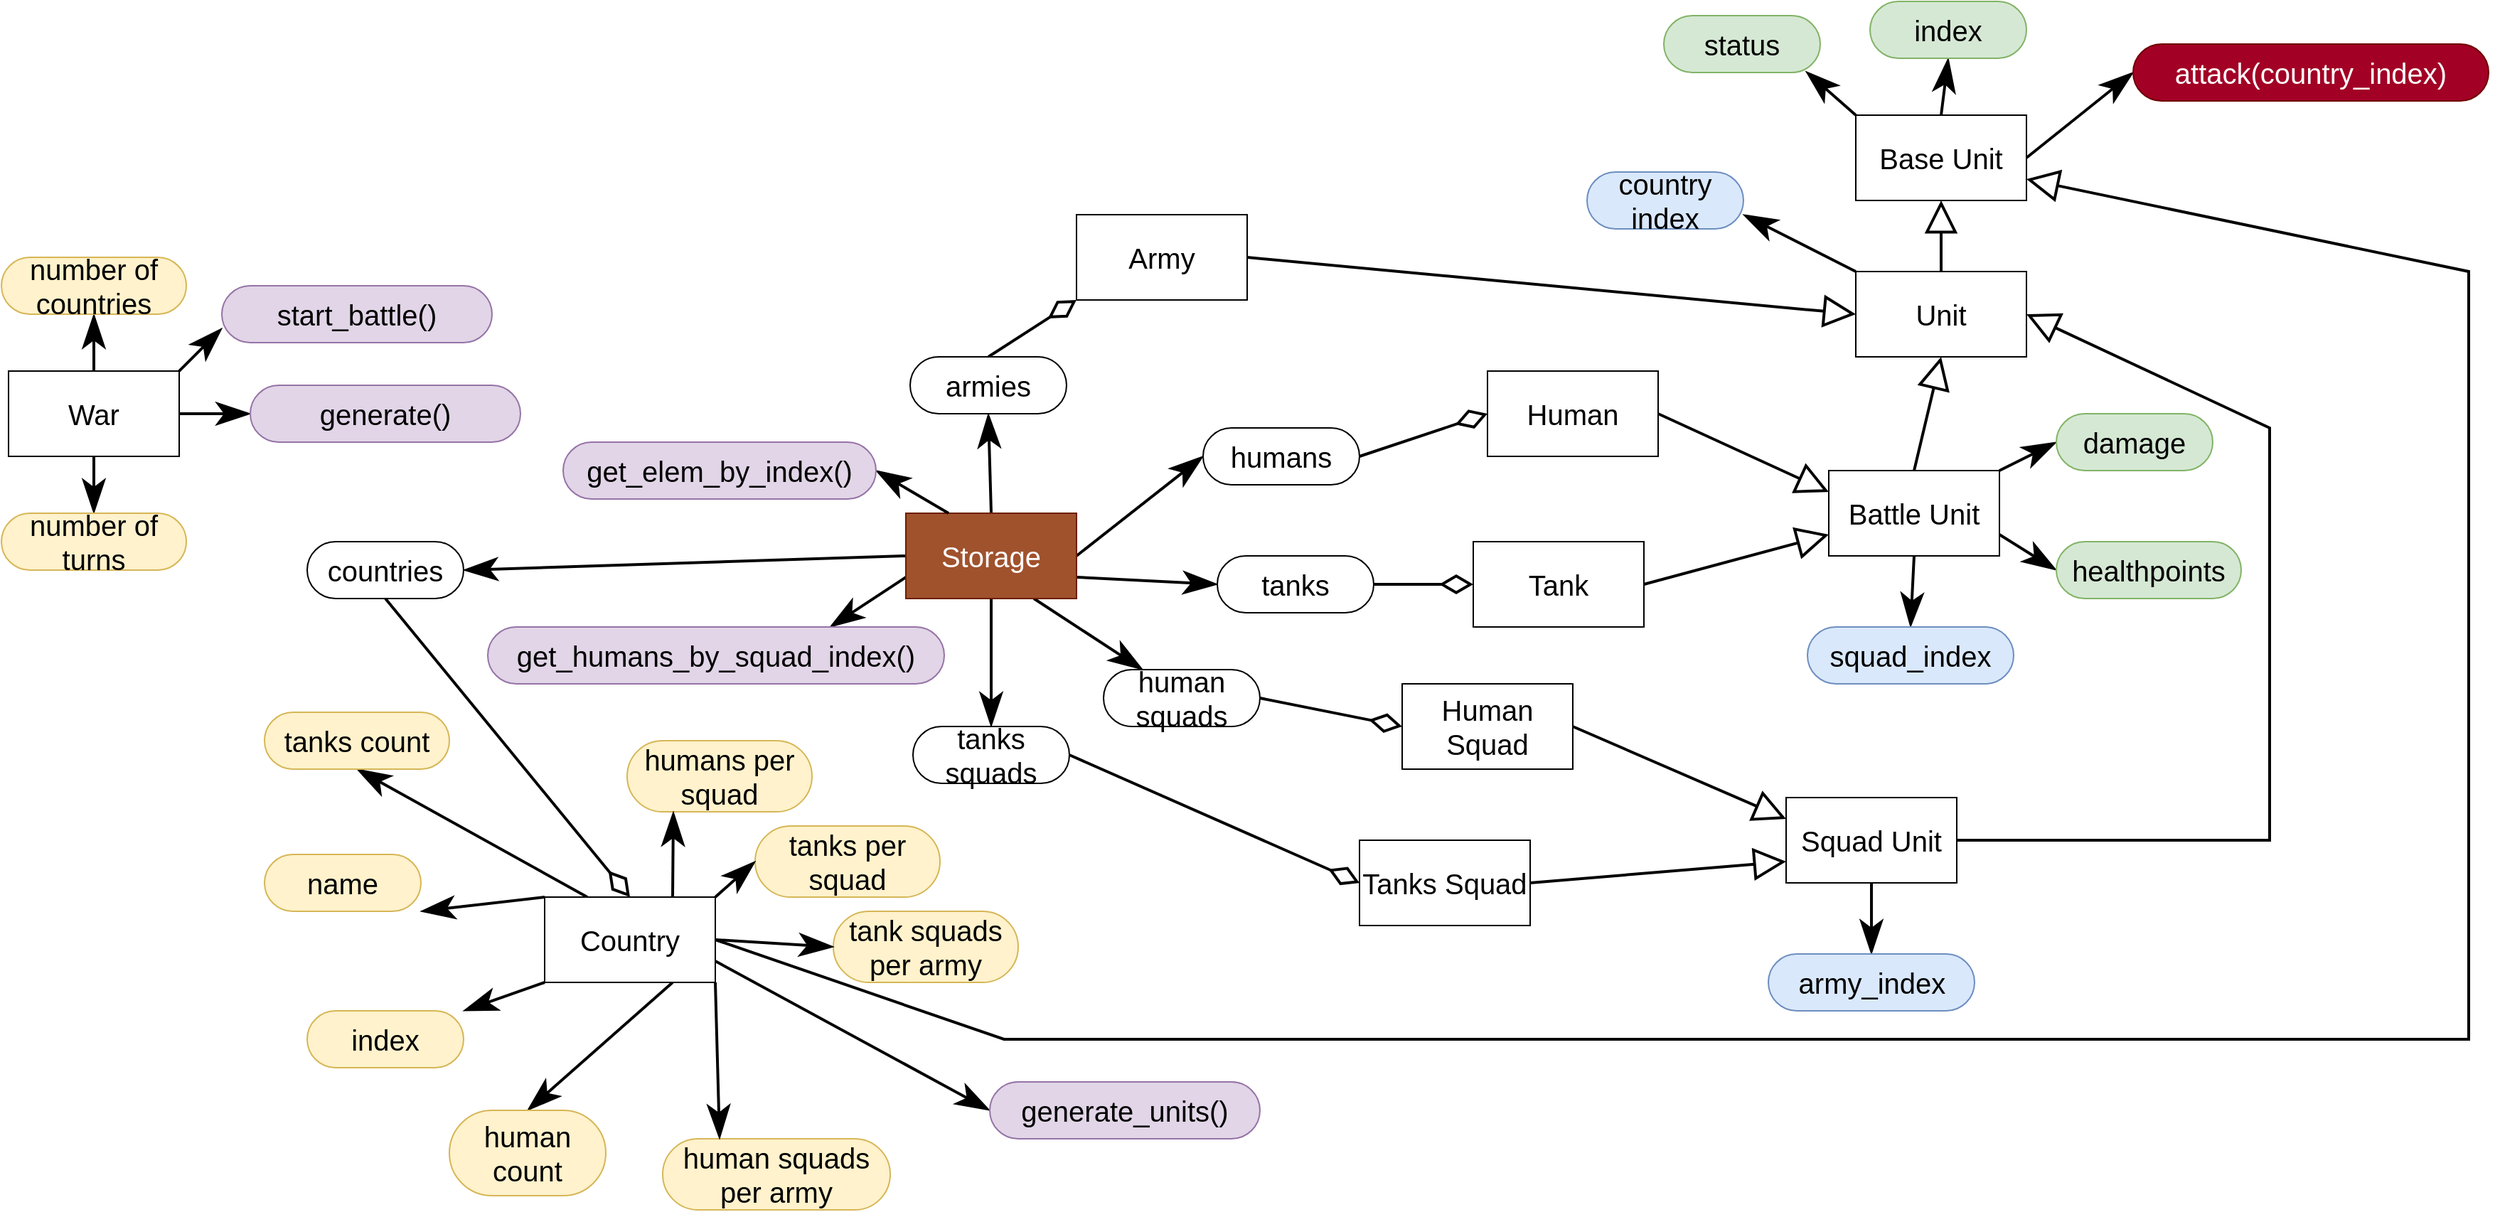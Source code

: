 <mxfile version="13.7.9" type="device"><diagram id="MNfZ7LVemdb2_qo4F9Y-" name="Page-1"><mxGraphModel dx="1960" dy="2171" grid="1" gridSize="10" guides="1" tooltips="1" connect="1" arrows="1" fold="1" page="1" pageScale="1" pageWidth="827" pageHeight="1169" background="#ffffff" math="0" shadow="0"><root><mxCell id="0"/><mxCell id="1" parent="0"/><mxCell id="jSn8bpEgDWQ1yjXRK3Lt-113" style="edgeStyle=none;rounded=0;orthogonalLoop=1;jettySize=auto;html=1;exitX=1;exitY=0.5;exitDx=0;exitDy=0;entryX=0;entryY=0.25;entryDx=0;entryDy=0;endArrow=block;endFill=0;endSize=18;strokeWidth=2;fontSize=20;" parent="1" source="jSn8bpEgDWQ1yjXRK3Lt-1" target="jSn8bpEgDWQ1yjXRK3Lt-112" edge="1"><mxGeometry relative="1" as="geometry"/></mxCell><mxCell id="jSn8bpEgDWQ1yjXRK3Lt-1" value="Human" style="rounded=0;whiteSpace=wrap;html=1;fontSize=20;" parent="1" vertex="1"><mxGeometry x="1530" y="-130" width="120" height="60" as="geometry"/></mxCell><mxCell id="jSn8bpEgDWQ1yjXRK3Lt-114" style="edgeStyle=none;rounded=0;orthogonalLoop=1;jettySize=auto;html=1;exitX=1;exitY=0.5;exitDx=0;exitDy=0;entryX=0;entryY=0.75;entryDx=0;entryDy=0;endArrow=block;endFill=0;endSize=18;strokeWidth=2;fontSize=20;" parent="1" source="jSn8bpEgDWQ1yjXRK3Lt-2" target="jSn8bpEgDWQ1yjXRK3Lt-112" edge="1"><mxGeometry relative="1" as="geometry"/></mxCell><mxCell id="jSn8bpEgDWQ1yjXRK3Lt-2" value="Tank" style="rounded=0;whiteSpace=wrap;html=1;fontSize=20;" parent="1" vertex="1"><mxGeometry x="1520" y="-10" width="120" height="60" as="geometry"/></mxCell><mxCell id="jSn8bpEgDWQ1yjXRK3Lt-33" value="humans per squad" style="rounded=1;whiteSpace=wrap;html=1;fontSize=20;arcSize=50;fillColor=#fff2cc;strokeColor=#d6b656;" parent="1" vertex="1"><mxGeometry x="925" y="130" width="130" height="50" as="geometry"/></mxCell><mxCell id="jSn8bpEgDWQ1yjXRK3Lt-34" value="tanks per squad" style="rounded=1;whiteSpace=wrap;html=1;fontSize=20;arcSize=50;fillColor=#fff2cc;strokeColor=#d6b656;" parent="1" vertex="1"><mxGeometry x="1015" y="190" width="130" height="50" as="geometry"/></mxCell><mxCell id="jSn8bpEgDWQ1yjXRK3Lt-35" value="tank squads per army" style="rounded=1;whiteSpace=wrap;html=1;fontSize=20;arcSize=50;fillColor=#fff2cc;strokeColor=#d6b656;" parent="1" vertex="1"><mxGeometry x="1070" y="250" width="130" height="50" as="geometry"/></mxCell><mxCell id="jSn8bpEgDWQ1yjXRK3Lt-36" value="human squads per army" style="rounded=1;whiteSpace=wrap;html=1;fontSize=20;arcSize=50;fillColor=#fff2cc;strokeColor=#d6b656;" parent="1" vertex="1"><mxGeometry x="950" y="410" width="160" height="50" as="geometry"/></mxCell><mxCell id="jSn8bpEgDWQ1yjXRK3Lt-14" value="name" style="rounded=1;whiteSpace=wrap;html=1;fontSize=20;arcSize=50;fillColor=#fff2cc;strokeColor=#d6b656;" parent="1" vertex="1"><mxGeometry x="670" y="210" width="110" height="40" as="geometry"/></mxCell><mxCell id="jSn8bpEgDWQ1yjXRK3Lt-16" style="edgeStyle=none;rounded=0;orthogonalLoop=1;jettySize=auto;html=1;exitX=0;exitY=0;exitDx=0;exitDy=0;entryX=1;entryY=1;entryDx=0;entryDy=0;endArrow=classicThin;endFill=1;endSize=18;strokeWidth=2;fontSize=20;" parent="1" source="jSn8bpEgDWQ1yjXRK3Lt-15" target="jSn8bpEgDWQ1yjXRK3Lt-14" edge="1"><mxGeometry x="720" y="170" as="geometry"/></mxCell><mxCell id="jSn8bpEgDWQ1yjXRK3Lt-39" style="edgeStyle=none;rounded=0;orthogonalLoop=1;jettySize=auto;html=1;exitX=0.25;exitY=0;exitDx=0;exitDy=0;entryX=0.5;entryY=1;entryDx=0;entryDy=0;endArrow=classicThin;endFill=1;endSize=18;strokeWidth=2;fontSize=20;" parent="1" source="jSn8bpEgDWQ1yjXRK3Lt-15" target="jSn8bpEgDWQ1yjXRK3Lt-38" edge="1"><mxGeometry relative="1" as="geometry"/></mxCell><mxCell id="jSn8bpEgDWQ1yjXRK3Lt-40" style="edgeStyle=none;rounded=0;orthogonalLoop=1;jettySize=auto;html=1;exitX=0.75;exitY=0;exitDx=0;exitDy=0;entryX=0.25;entryY=1;entryDx=0;entryDy=0;endArrow=classicThin;endFill=1;endSize=18;strokeWidth=2;fontSize=20;" parent="1" source="jSn8bpEgDWQ1yjXRK3Lt-15" target="jSn8bpEgDWQ1yjXRK3Lt-33" edge="1"><mxGeometry relative="1" as="geometry"/></mxCell><mxCell id="jSn8bpEgDWQ1yjXRK3Lt-41" style="edgeStyle=none;rounded=0;orthogonalLoop=1;jettySize=auto;html=1;exitX=1;exitY=0;exitDx=0;exitDy=0;entryX=0;entryY=0.5;entryDx=0;entryDy=0;endArrow=classicThin;endFill=1;endSize=18;strokeWidth=2;fontSize=20;" parent="1" source="jSn8bpEgDWQ1yjXRK3Lt-15" target="jSn8bpEgDWQ1yjXRK3Lt-34" edge="1"><mxGeometry relative="1" as="geometry"/></mxCell><mxCell id="jSn8bpEgDWQ1yjXRK3Lt-42" style="edgeStyle=none;rounded=0;orthogonalLoop=1;jettySize=auto;html=1;exitX=1;exitY=0.5;exitDx=0;exitDy=0;entryX=0;entryY=0.5;entryDx=0;entryDy=0;endArrow=classicThin;endFill=1;endSize=18;strokeWidth=2;fontSize=20;" parent="1" source="jSn8bpEgDWQ1yjXRK3Lt-15" target="jSn8bpEgDWQ1yjXRK3Lt-35" edge="1"><mxGeometry relative="1" as="geometry"/></mxCell><mxCell id="jSn8bpEgDWQ1yjXRK3Lt-43" style="edgeStyle=none;rounded=0;orthogonalLoop=1;jettySize=auto;html=1;exitX=1;exitY=1;exitDx=0;exitDy=0;entryX=0.25;entryY=0;entryDx=0;entryDy=0;endArrow=classicThin;endFill=1;endSize=18;strokeWidth=2;fontSize=20;" parent="1" source="jSn8bpEgDWQ1yjXRK3Lt-15" target="jSn8bpEgDWQ1yjXRK3Lt-36" edge="1"><mxGeometry relative="1" as="geometry"/></mxCell><mxCell id="jSn8bpEgDWQ1yjXRK3Lt-44" style="edgeStyle=none;rounded=0;orthogonalLoop=1;jettySize=auto;html=1;exitX=0.75;exitY=1;exitDx=0;exitDy=0;entryX=0.5;entryY=0;entryDx=0;entryDy=0;endArrow=classicThin;endFill=1;endSize=18;strokeWidth=2;fontSize=20;" parent="1" source="jSn8bpEgDWQ1yjXRK3Lt-15" target="jSn8bpEgDWQ1yjXRK3Lt-37" edge="1"><mxGeometry relative="1" as="geometry"/></mxCell><mxCell id="jSn8bpEgDWQ1yjXRK3Lt-74" style="edgeStyle=none;rounded=0;orthogonalLoop=1;jettySize=auto;html=1;exitX=1;exitY=0.75;exitDx=0;exitDy=0;entryX=0;entryY=0.5;entryDx=0;entryDy=0;endArrow=classicThin;endFill=1;endSize=18;strokeWidth=2;fontSize=20;" parent="1" source="jSn8bpEgDWQ1yjXRK3Lt-15" target="jSn8bpEgDWQ1yjXRK3Lt-73" edge="1"><mxGeometry relative="1" as="geometry"/></mxCell><mxCell id="jSn8bpEgDWQ1yjXRK3Lt-148" style="edgeStyle=none;rounded=0;orthogonalLoop=1;jettySize=auto;html=1;exitX=1;exitY=0.5;exitDx=0;exitDy=0;endArrow=block;endFill=0;endSize=18;strokeWidth=2;fontSize=20;entryX=1;entryY=0.75;entryDx=0;entryDy=0;" parent="1" source="jSn8bpEgDWQ1yjXRK3Lt-15" target="jSn8bpEgDWQ1yjXRK3Lt-108" edge="1"><mxGeometry relative="1" as="geometry"><mxPoint x="2070" y="-230" as="targetPoint"/><Array as="points"><mxPoint x="1190" y="340"/><mxPoint x="2220" y="340"/><mxPoint x="2220" y="-200"/></Array></mxGeometry></mxCell><mxCell id="jSn8bpEgDWQ1yjXRK3Lt-15" value="Country" style="rounded=0;whiteSpace=wrap;html=1;fontSize=20;" parent="1" vertex="1"><mxGeometry x="867" y="240" width="120" height="60" as="geometry"/></mxCell><mxCell id="jSn8bpEgDWQ1yjXRK3Lt-19" value="index" style="rounded=1;whiteSpace=wrap;html=1;fontSize=20;arcSize=50;fillColor=#fff2cc;strokeColor=#d6b656;" parent="1" vertex="1"><mxGeometry x="700" y="320" width="110" height="40" as="geometry"/></mxCell><mxCell id="jSn8bpEgDWQ1yjXRK3Lt-20" style="edgeStyle=none;rounded=0;orthogonalLoop=1;jettySize=auto;html=1;exitX=0;exitY=1;exitDx=0;exitDy=0;entryX=1;entryY=0;entryDx=0;entryDy=0;endArrow=classicThin;endFill=1;endSize=18;strokeWidth=2;fontSize=20;" parent="1" source="jSn8bpEgDWQ1yjXRK3Lt-15" target="jSn8bpEgDWQ1yjXRK3Lt-19" edge="1"><mxGeometry x="720" y="170" as="geometry"/></mxCell><mxCell id="jSn8bpEgDWQ1yjXRK3Lt-37" value="human count" style="rounded=1;whiteSpace=wrap;html=1;fontSize=20;arcSize=50;fillColor=#fff2cc;strokeColor=#d6b656;" parent="1" vertex="1"><mxGeometry x="800" y="390" width="110" height="60" as="geometry"/></mxCell><mxCell id="jSn8bpEgDWQ1yjXRK3Lt-38" value="tanks count" style="rounded=1;whiteSpace=wrap;html=1;fontSize=20;arcSize=50;fillColor=#fff2cc;strokeColor=#d6b656;" parent="1" vertex="1"><mxGeometry x="670" y="110" width="130" height="40" as="geometry"/></mxCell><mxCell id="jSn8bpEgDWQ1yjXRK3Lt-51" style="edgeStyle=none;rounded=0;orthogonalLoop=1;jettySize=auto;html=1;exitX=0.5;exitY=1;exitDx=0;exitDy=0;entryX=0.5;entryY=0;entryDx=0;entryDy=0;endArrow=classicThin;endFill=1;endSize=18;strokeWidth=2;fontSize=20;" parent="1" source="jSn8bpEgDWQ1yjXRK3Lt-49" target="jSn8bpEgDWQ1yjXRK3Lt-50" edge="1"><mxGeometry relative="1" as="geometry"/></mxCell><mxCell id="jSn8bpEgDWQ1yjXRK3Lt-53" style="edgeStyle=none;rounded=0;orthogonalLoop=1;jettySize=auto;html=1;exitX=0;exitY=0.5;exitDx=0;exitDy=0;entryX=1;entryY=0.5;entryDx=0;entryDy=0;endArrow=classicThin;endFill=1;endSize=18;strokeWidth=2;fontSize=20;" parent="1" source="jSn8bpEgDWQ1yjXRK3Lt-68" target="jSn8bpEgDWQ1yjXRK3Lt-52" edge="1"><mxGeometry relative="1" as="geometry"/></mxCell><mxCell id="jSn8bpEgDWQ1yjXRK3Lt-56" style="edgeStyle=none;rounded=0;orthogonalLoop=1;jettySize=auto;html=1;exitX=0.5;exitY=0;exitDx=0;exitDy=0;entryX=0.5;entryY=1;entryDx=0;entryDy=0;endArrow=classicThin;endFill=1;endSize=18;strokeWidth=2;fontSize=20;" parent="1" source="jSn8bpEgDWQ1yjXRK3Lt-49" target="jSn8bpEgDWQ1yjXRK3Lt-55" edge="1"><mxGeometry relative="1" as="geometry"/></mxCell><mxCell id="jSn8bpEgDWQ1yjXRK3Lt-58" style="edgeStyle=none;rounded=0;orthogonalLoop=1;jettySize=auto;html=1;exitX=1;exitY=0;exitDx=0;exitDy=0;entryX=0;entryY=0.75;entryDx=0;entryDy=0;endArrow=classicThin;endFill=1;endSize=18;strokeWidth=2;fontSize=20;" parent="1" source="jSn8bpEgDWQ1yjXRK3Lt-49" target="jSn8bpEgDWQ1yjXRK3Lt-57" edge="1"><mxGeometry relative="1" as="geometry"/></mxCell><mxCell id="jSn8bpEgDWQ1yjXRK3Lt-102" style="edgeStyle=none;rounded=0;orthogonalLoop=1;jettySize=auto;html=1;exitX=1;exitY=0.5;exitDx=0;exitDy=0;entryX=0;entryY=0.5;entryDx=0;entryDy=0;endArrow=classicThin;endFill=1;endSize=18;strokeWidth=2;fontSize=20;" parent="1" source="jSn8bpEgDWQ1yjXRK3Lt-49" target="jSn8bpEgDWQ1yjXRK3Lt-101" edge="1"><mxGeometry relative="1" as="geometry"/></mxCell><mxCell id="jSn8bpEgDWQ1yjXRK3Lt-49" value="War" style="rounded=0;whiteSpace=wrap;html=1;fontSize=20;" parent="1" vertex="1"><mxGeometry x="490" y="-130" width="120" height="60" as="geometry"/></mxCell><mxCell id="jSn8bpEgDWQ1yjXRK3Lt-50" value="number of turns" style="rounded=1;whiteSpace=wrap;html=1;fontSize=20;arcSize=50;fillColor=#fff2cc;strokeColor=#d6b656;" parent="1" vertex="1"><mxGeometry x="485" y="-30" width="130" height="40" as="geometry"/></mxCell><mxCell id="jSn8bpEgDWQ1yjXRK3Lt-54" style="edgeStyle=none;rounded=0;orthogonalLoop=1;jettySize=auto;html=1;exitX=0.5;exitY=1;exitDx=0;exitDy=0;entryX=0.5;entryY=0;entryDx=0;entryDy=0;endArrow=diamondThin;endFill=0;endSize=18;strokeWidth=2;fontSize=20;" parent="1" source="jSn8bpEgDWQ1yjXRK3Lt-52" target="jSn8bpEgDWQ1yjXRK3Lt-15" edge="1"><mxGeometry relative="1" as="geometry"/></mxCell><mxCell id="jSn8bpEgDWQ1yjXRK3Lt-52" value="countries" style="rounded=1;whiteSpace=wrap;html=1;fontSize=20;arcSize=50;" parent="1" vertex="1"><mxGeometry x="700" y="-10" width="110" height="40" as="geometry"/></mxCell><mxCell id="jSn8bpEgDWQ1yjXRK3Lt-55" value="number of countries" style="rounded=1;whiteSpace=wrap;html=1;fontSize=20;arcSize=50;fillColor=#fff2cc;strokeColor=#d6b656;" parent="1" vertex="1"><mxGeometry x="485" y="-210" width="130" height="40" as="geometry"/></mxCell><mxCell id="jSn8bpEgDWQ1yjXRK3Lt-57" value="start_battle()" style="rounded=1;whiteSpace=wrap;html=1;fontSize=20;arcSize=50;fillColor=#e1d5e7;strokeColor=#9673a6;" parent="1" vertex="1"><mxGeometry x="640" y="-190" width="190" height="40" as="geometry"/></mxCell><mxCell id="jSn8bpEgDWQ1yjXRK3Lt-70" style="edgeStyle=none;rounded=0;orthogonalLoop=1;jettySize=auto;html=1;exitX=1;exitY=0.5;exitDx=0;exitDy=0;entryX=0;entryY=0.5;entryDx=0;entryDy=0;endArrow=classicThin;endFill=1;endSize=18;strokeWidth=2;fontSize=20;" parent="1" source="jSn8bpEgDWQ1yjXRK3Lt-68" target="jSn8bpEgDWQ1yjXRK3Lt-69" edge="1"><mxGeometry relative="1" as="geometry"/></mxCell><mxCell id="jSn8bpEgDWQ1yjXRK3Lt-72" style="edgeStyle=none;rounded=0;orthogonalLoop=1;jettySize=auto;html=1;exitX=1;exitY=0.75;exitDx=0;exitDy=0;entryX=0;entryY=0.5;entryDx=0;entryDy=0;endArrow=classicThin;endFill=1;endSize=18;strokeWidth=2;fontSize=20;" parent="1" source="jSn8bpEgDWQ1yjXRK3Lt-68" target="jSn8bpEgDWQ1yjXRK3Lt-71" edge="1"><mxGeometry relative="1" as="geometry"/></mxCell><mxCell id="jSn8bpEgDWQ1yjXRK3Lt-76" style="edgeStyle=none;rounded=0;orthogonalLoop=1;jettySize=auto;html=1;exitX=0.5;exitY=0;exitDx=0;exitDy=0;entryX=0.5;entryY=1;entryDx=0;entryDy=0;endArrow=classicThin;endFill=1;endSize=18;strokeWidth=2;fontSize=20;" parent="1" source="jSn8bpEgDWQ1yjXRK3Lt-68" target="jSn8bpEgDWQ1yjXRK3Lt-75" edge="1"><mxGeometry relative="1" as="geometry"/></mxCell><mxCell id="jSn8bpEgDWQ1yjXRK3Lt-106" style="edgeStyle=none;rounded=0;orthogonalLoop=1;jettySize=auto;html=1;exitX=0.75;exitY=1;exitDx=0;exitDy=0;entryX=0.25;entryY=0;entryDx=0;entryDy=0;endArrow=classicThin;endFill=1;endSize=18;strokeWidth=2;fontSize=20;" parent="1" source="jSn8bpEgDWQ1yjXRK3Lt-68" target="jSn8bpEgDWQ1yjXRK3Lt-104" edge="1"><mxGeometry relative="1" as="geometry"/></mxCell><mxCell id="jSn8bpEgDWQ1yjXRK3Lt-107" style="edgeStyle=none;rounded=0;orthogonalLoop=1;jettySize=auto;html=1;exitX=0.5;exitY=1;exitDx=0;exitDy=0;entryX=0.5;entryY=0;entryDx=0;entryDy=0;endArrow=classicThin;endFill=1;endSize=18;strokeWidth=2;fontSize=20;" parent="1" source="jSn8bpEgDWQ1yjXRK3Lt-68" target="jSn8bpEgDWQ1yjXRK3Lt-105" edge="1"><mxGeometry relative="1" as="geometry"/></mxCell><mxCell id="jSn8bpEgDWQ1yjXRK3Lt-143" style="edgeStyle=none;rounded=0;orthogonalLoop=1;jettySize=auto;html=1;exitX=0;exitY=0.75;exitDx=0;exitDy=0;entryX=0.75;entryY=0;entryDx=0;entryDy=0;endArrow=classicThin;endFill=1;endSize=18;strokeWidth=2;fontSize=20;" parent="1" source="jSn8bpEgDWQ1yjXRK3Lt-68" target="jSn8bpEgDWQ1yjXRK3Lt-142" edge="1"><mxGeometry relative="1" as="geometry"/></mxCell><mxCell id="jSn8bpEgDWQ1yjXRK3Lt-68" value="Storage" style="rounded=0;whiteSpace=wrap;html=1;fontSize=20;fillColor=#a0522d;strokeColor=#6D1F00;fontColor=#ffffff;" parent="1" vertex="1"><mxGeometry x="1121" y="-30" width="120" height="60" as="geometry"/></mxCell><mxCell id="jSn8bpEgDWQ1yjXRK3Lt-124" style="edgeStyle=none;rounded=0;orthogonalLoop=1;jettySize=auto;html=1;exitX=1;exitY=0.5;exitDx=0;exitDy=0;entryX=0;entryY=0.5;entryDx=0;entryDy=0;endArrow=diamondThin;endFill=0;endSize=18;strokeWidth=2;fontSize=20;" parent="1" source="jSn8bpEgDWQ1yjXRK3Lt-69" target="jSn8bpEgDWQ1yjXRK3Lt-1" edge="1"><mxGeometry relative="1" as="geometry"/></mxCell><mxCell id="jSn8bpEgDWQ1yjXRK3Lt-69" value="humans" style="rounded=1;whiteSpace=wrap;html=1;fontSize=20;arcSize=50;" parent="1" vertex="1"><mxGeometry x="1330" y="-90" width="110" height="40" as="geometry"/></mxCell><mxCell id="jSn8bpEgDWQ1yjXRK3Lt-125" style="edgeStyle=none;rounded=0;orthogonalLoop=1;jettySize=auto;html=1;exitX=1;exitY=0.5;exitDx=0;exitDy=0;entryX=0;entryY=0.5;entryDx=0;entryDy=0;endArrow=diamondThin;endFill=0;endSize=18;strokeWidth=2;fontSize=20;" parent="1" source="jSn8bpEgDWQ1yjXRK3Lt-71" target="jSn8bpEgDWQ1yjXRK3Lt-2" edge="1"><mxGeometry relative="1" as="geometry"/></mxCell><mxCell id="jSn8bpEgDWQ1yjXRK3Lt-71" value="tanks" style="rounded=1;whiteSpace=wrap;html=1;fontSize=20;arcSize=50;" parent="1" vertex="1"><mxGeometry x="1340" width="110" height="40" as="geometry"/></mxCell><mxCell id="jSn8bpEgDWQ1yjXRK3Lt-73" value="generate_units()" style="rounded=1;whiteSpace=wrap;html=1;fontSize=20;arcSize=50;fillColor=#e1d5e7;strokeColor=#9673a6;" parent="1" vertex="1"><mxGeometry x="1180" y="370" width="190" height="40" as="geometry"/></mxCell><mxCell id="jSn8bpEgDWQ1yjXRK3Lt-100" style="edgeStyle=none;rounded=0;orthogonalLoop=1;jettySize=auto;html=1;exitX=0.5;exitY=0;exitDx=0;exitDy=0;entryX=0;entryY=1;entryDx=0;entryDy=0;endArrow=diamondThin;endFill=0;endSize=18;strokeWidth=2;fontSize=20;" parent="1" source="jSn8bpEgDWQ1yjXRK3Lt-75" target="jSn8bpEgDWQ1yjXRK3Lt-89" edge="1"><mxGeometry relative="1" as="geometry"><Array as="points"/></mxGeometry></mxCell><mxCell id="jSn8bpEgDWQ1yjXRK3Lt-147" style="edgeStyle=none;rounded=0;orthogonalLoop=1;jettySize=auto;html=1;exitX=0.25;exitY=0;exitDx=0;exitDy=0;entryX=1;entryY=0.5;entryDx=0;entryDy=0;endArrow=classicThin;endFill=1;endSize=18;strokeWidth=2;fontSize=20;" parent="1" source="jSn8bpEgDWQ1yjXRK3Lt-68" target="jSn8bpEgDWQ1yjXRK3Lt-140" edge="1"><mxGeometry relative="1" as="geometry"/></mxCell><mxCell id="jSn8bpEgDWQ1yjXRK3Lt-75" value="armies" style="rounded=1;whiteSpace=wrap;html=1;fontSize=20;arcSize=50;" parent="1" vertex="1"><mxGeometry x="1124" y="-140" width="110" height="40" as="geometry"/></mxCell><mxCell id="jSn8bpEgDWQ1yjXRK3Lt-134" style="edgeStyle=none;rounded=0;orthogonalLoop=1;jettySize=auto;html=1;exitX=1;exitY=0.5;exitDx=0;exitDy=0;entryX=0;entryY=0.25;entryDx=0;entryDy=0;endArrow=block;endFill=0;endSize=18;strokeWidth=2;fontSize=20;" parent="1" source="jSn8bpEgDWQ1yjXRK3Lt-78" target="jSn8bpEgDWQ1yjXRK3Lt-128" edge="1"><mxGeometry relative="1" as="geometry"/></mxCell><mxCell id="jSn8bpEgDWQ1yjXRK3Lt-78" value="Human Squad" style="rounded=0;whiteSpace=wrap;html=1;fontSize=20;" parent="1" vertex="1"><mxGeometry x="1470" y="90" width="120" height="60" as="geometry"/></mxCell><mxCell id="jSn8bpEgDWQ1yjXRK3Lt-135" style="edgeStyle=none;rounded=0;orthogonalLoop=1;jettySize=auto;html=1;exitX=1;exitY=0.5;exitDx=0;exitDy=0;entryX=0;entryY=0.75;entryDx=0;entryDy=0;endArrow=block;endFill=0;endSize=18;strokeWidth=2;fontSize=20;" parent="1" source="jSn8bpEgDWQ1yjXRK3Lt-79" target="jSn8bpEgDWQ1yjXRK3Lt-128" edge="1"><mxGeometry relative="1" as="geometry"/></mxCell><mxCell id="jSn8bpEgDWQ1yjXRK3Lt-79" value="Tanks Squad" style="rounded=0;whiteSpace=wrap;html=1;fontSize=20;" parent="1" vertex="1"><mxGeometry x="1440" y="200" width="120" height="60" as="geometry"/></mxCell><mxCell id="jSn8bpEgDWQ1yjXRK3Lt-111" style="edgeStyle=none;rounded=0;orthogonalLoop=1;jettySize=auto;html=1;exitX=1;exitY=0.5;exitDx=0;exitDy=0;endArrow=block;endFill=0;endSize=18;strokeWidth=2;fontSize=20;entryX=0;entryY=0.5;entryDx=0;entryDy=0;" parent="1" source="jSn8bpEgDWQ1yjXRK3Lt-89" target="q_okhVGf_pK4j45GeIRK-1" edge="1"><mxGeometry relative="1" as="geometry"><mxPoint x="1730" y="-180" as="targetPoint"/></mxGeometry></mxCell><mxCell id="jSn8bpEgDWQ1yjXRK3Lt-146" style="edgeStyle=none;rounded=0;orthogonalLoop=1;jettySize=auto;html=1;exitX=0;exitY=0;exitDx=0;exitDy=0;entryX=1;entryY=0.75;entryDx=0;entryDy=0;endArrow=classicThin;endFill=1;endSize=18;strokeWidth=2;fontSize=20;" parent="1" source="q_okhVGf_pK4j45GeIRK-1" target="jSn8bpEgDWQ1yjXRK3Lt-137" edge="1"><mxGeometry relative="1" as="geometry"/></mxCell><mxCell id="jSn8bpEgDWQ1yjXRK3Lt-89" value="Army" style="rounded=0;whiteSpace=wrap;html=1;fontSize=20;" parent="1" vertex="1"><mxGeometry x="1241" y="-240" width="120" height="60" as="geometry"/></mxCell><mxCell id="jSn8bpEgDWQ1yjXRK3Lt-101" value="generate()" style="rounded=1;whiteSpace=wrap;html=1;fontSize=20;arcSize=50;fillColor=#e1d5e7;strokeColor=#9673a6;" parent="1" vertex="1"><mxGeometry x="660" y="-120" width="190" height="40" as="geometry"/></mxCell><mxCell id="jSn8bpEgDWQ1yjXRK3Lt-103" style="edgeStyle=none;rounded=0;orthogonalLoop=1;jettySize=auto;html=1;exitX=0.25;exitY=1;exitDx=0;exitDy=0;endArrow=classicThin;endFill=1;endSize=18;strokeWidth=2;fontSize=20;" parent="1" source="jSn8bpEgDWQ1yjXRK3Lt-2" target="jSn8bpEgDWQ1yjXRK3Lt-2" edge="1"><mxGeometry relative="1" as="geometry"/></mxCell><mxCell id="jSn8bpEgDWQ1yjXRK3Lt-126" style="edgeStyle=none;rounded=0;orthogonalLoop=1;jettySize=auto;html=1;exitX=1;exitY=0.5;exitDx=0;exitDy=0;entryX=0;entryY=0.5;entryDx=0;entryDy=0;endArrow=diamondThin;endFill=0;endSize=18;strokeWidth=2;fontSize=20;" parent="1" source="jSn8bpEgDWQ1yjXRK3Lt-104" target="jSn8bpEgDWQ1yjXRK3Lt-78" edge="1"><mxGeometry relative="1" as="geometry"/></mxCell><mxCell id="jSn8bpEgDWQ1yjXRK3Lt-104" value="human squads" style="rounded=1;whiteSpace=wrap;html=1;fontSize=20;arcSize=50;" parent="1" vertex="1"><mxGeometry x="1260" y="80" width="110" height="40" as="geometry"/></mxCell><mxCell id="jSn8bpEgDWQ1yjXRK3Lt-127" style="edgeStyle=none;rounded=0;orthogonalLoop=1;jettySize=auto;html=1;exitX=1;exitY=0.5;exitDx=0;exitDy=0;entryX=0;entryY=0.5;entryDx=0;entryDy=0;endArrow=diamondThin;endFill=0;endSize=18;strokeWidth=2;fontSize=20;" parent="1" source="jSn8bpEgDWQ1yjXRK3Lt-105" target="jSn8bpEgDWQ1yjXRK3Lt-79" edge="1"><mxGeometry relative="1" as="geometry"/></mxCell><mxCell id="jSn8bpEgDWQ1yjXRK3Lt-105" value="tanks&lt;br&gt;squads" style="rounded=1;whiteSpace=wrap;html=1;fontSize=20;arcSize=50;" parent="1" vertex="1"><mxGeometry x="1126" y="120" width="110" height="40" as="geometry"/></mxCell><mxCell id="jSn8bpEgDWQ1yjXRK3Lt-110" style="edgeStyle=none;rounded=0;orthogonalLoop=1;jettySize=auto;html=1;exitX=0.5;exitY=0;exitDx=0;exitDy=0;entryX=0.5;entryY=1;entryDx=0;entryDy=0;endArrow=classicThin;endFill=1;endSize=18;strokeWidth=2;fontSize=20;" parent="1" source="jSn8bpEgDWQ1yjXRK3Lt-108" target="jSn8bpEgDWQ1yjXRK3Lt-109" edge="1"><mxGeometry relative="1" as="geometry"/></mxCell><mxCell id="jSn8bpEgDWQ1yjXRK3Lt-119" style="edgeStyle=none;rounded=0;orthogonalLoop=1;jettySize=auto;html=1;exitX=1;exitY=0.5;exitDx=0;exitDy=0;entryX=0;entryY=0.5;entryDx=0;entryDy=0;endArrow=classicThin;endFill=1;endSize=18;strokeWidth=2;fontSize=20;" parent="1" source="jSn8bpEgDWQ1yjXRK3Lt-108" target="jSn8bpEgDWQ1yjXRK3Lt-116" edge="1"><mxGeometry relative="1" as="geometry"/></mxCell><mxCell id="jSn8bpEgDWQ1yjXRK3Lt-150" style="edgeStyle=none;rounded=0;orthogonalLoop=1;jettySize=auto;html=1;exitX=0;exitY=0;exitDx=0;exitDy=0;entryX=0.909;entryY=0.983;entryDx=0;entryDy=0;entryPerimeter=0;endArrow=classicThin;endFill=1;endSize=18;strokeWidth=2;fontSize=20;" parent="1" source="jSn8bpEgDWQ1yjXRK3Lt-108" target="jSn8bpEgDWQ1yjXRK3Lt-149" edge="1"><mxGeometry relative="1" as="geometry"/></mxCell><mxCell id="jSn8bpEgDWQ1yjXRK3Lt-108" value="Base Unit" style="rounded=0;whiteSpace=wrap;html=1;fontSize=20;" parent="1" vertex="1"><mxGeometry x="1789" y="-310" width="120" height="60" as="geometry"/></mxCell><mxCell id="jSn8bpEgDWQ1yjXRK3Lt-109" value="index" style="rounded=1;whiteSpace=wrap;html=1;fontSize=20;arcSize=50;fillColor=#d5e8d4;strokeColor=#82b366;" parent="1" vertex="1"><mxGeometry x="1799" y="-390" width="110" height="40" as="geometry"/></mxCell><mxCell id="jSn8bpEgDWQ1yjXRK3Lt-118" style="edgeStyle=none;rounded=0;orthogonalLoop=1;jettySize=auto;html=1;exitX=0.5;exitY=0;exitDx=0;exitDy=0;endArrow=block;endFill=0;endSize=18;strokeWidth=2;fontSize=20;entryX=0.5;entryY=1;entryDx=0;entryDy=0;" parent="1" source="jSn8bpEgDWQ1yjXRK3Lt-112" target="q_okhVGf_pK4j45GeIRK-1" edge="1"><mxGeometry relative="1" as="geometry"><mxPoint x="1854" y="-120" as="targetPoint"/></mxGeometry></mxCell><mxCell id="jSn8bpEgDWQ1yjXRK3Lt-122" style="edgeStyle=none;rounded=0;orthogonalLoop=1;jettySize=auto;html=1;exitX=1;exitY=0;exitDx=0;exitDy=0;entryX=0;entryY=0.5;entryDx=0;entryDy=0;endArrow=classicThin;endFill=1;endSize=18;strokeWidth=2;fontSize=20;" parent="1" source="jSn8bpEgDWQ1yjXRK3Lt-112" target="jSn8bpEgDWQ1yjXRK3Lt-120" edge="1"><mxGeometry relative="1" as="geometry"/></mxCell><mxCell id="jSn8bpEgDWQ1yjXRK3Lt-123" style="edgeStyle=none;rounded=0;orthogonalLoop=1;jettySize=auto;html=1;exitX=1;exitY=0.75;exitDx=0;exitDy=0;entryX=0;entryY=0.5;entryDx=0;entryDy=0;endArrow=classicThin;endFill=1;endSize=18;strokeWidth=2;fontSize=20;" parent="1" source="jSn8bpEgDWQ1yjXRK3Lt-112" target="jSn8bpEgDWQ1yjXRK3Lt-121" edge="1"><mxGeometry relative="1" as="geometry"/></mxCell><mxCell id="jSn8bpEgDWQ1yjXRK3Lt-141" style="edgeStyle=none;rounded=0;orthogonalLoop=1;jettySize=auto;html=1;exitX=0.5;exitY=1;exitDx=0;exitDy=0;entryX=0.5;entryY=0;entryDx=0;entryDy=0;endArrow=classicThin;endFill=1;endSize=18;strokeWidth=2;fontSize=20;" parent="1" source="jSn8bpEgDWQ1yjXRK3Lt-112" target="jSn8bpEgDWQ1yjXRK3Lt-139" edge="1"><mxGeometry relative="1" as="geometry"/></mxCell><mxCell id="jSn8bpEgDWQ1yjXRK3Lt-112" value="Battle Unit" style="rounded=0;whiteSpace=wrap;html=1;fontSize=20;" parent="1" vertex="1"><mxGeometry x="1770" y="-60" width="120" height="60" as="geometry"/></mxCell><mxCell id="jSn8bpEgDWQ1yjXRK3Lt-116" value="attack(country_index)" style="rounded=1;whiteSpace=wrap;html=1;fontSize=20;arcSize=50;fillColor=#a20025;strokeColor=#6F0000;fontColor=#ffffff;" parent="1" vertex="1"><mxGeometry x="1984" y="-360" width="250" height="40" as="geometry"/></mxCell><mxCell id="jSn8bpEgDWQ1yjXRK3Lt-120" value="damage" style="rounded=1;whiteSpace=wrap;html=1;fontSize=20;arcSize=50;fillColor=#d5e8d4;strokeColor=#82b366;" parent="1" vertex="1"><mxGeometry x="1930" y="-100" width="110" height="40" as="geometry"/></mxCell><mxCell id="jSn8bpEgDWQ1yjXRK3Lt-121" value="healthpoints" style="rounded=1;whiteSpace=wrap;html=1;fontSize=20;arcSize=50;fillColor=#d5e8d4;strokeColor=#82b366;" parent="1" vertex="1"><mxGeometry x="1930" y="-10" width="130" height="40" as="geometry"/></mxCell><mxCell id="jSn8bpEgDWQ1yjXRK3Lt-136" style="edgeStyle=none;rounded=0;orthogonalLoop=1;jettySize=auto;html=1;exitX=1;exitY=0.5;exitDx=0;exitDy=0;endArrow=block;endFill=0;endSize=18;strokeWidth=2;fontSize=20;entryX=1;entryY=0.5;entryDx=0;entryDy=0;" parent="1" source="jSn8bpEgDWQ1yjXRK3Lt-128" target="q_okhVGf_pK4j45GeIRK-1" edge="1"><mxGeometry relative="1" as="geometry"><mxPoint x="1940" y="-160" as="targetPoint"/><Array as="points"><mxPoint x="2080" y="200"/><mxPoint x="2080" y="-90"/></Array></mxGeometry></mxCell><mxCell id="jSn8bpEgDWQ1yjXRK3Lt-145" style="edgeStyle=none;rounded=0;orthogonalLoop=1;jettySize=auto;html=1;exitX=0.5;exitY=1;exitDx=0;exitDy=0;entryX=0.5;entryY=0;entryDx=0;entryDy=0;endArrow=classicThin;endFill=1;endSize=18;strokeWidth=2;fontSize=20;" parent="1" source="jSn8bpEgDWQ1yjXRK3Lt-128" target="jSn8bpEgDWQ1yjXRK3Lt-144" edge="1"><mxGeometry relative="1" as="geometry"/></mxCell><mxCell id="jSn8bpEgDWQ1yjXRK3Lt-128" value="Squad Unit" style="rounded=0;whiteSpace=wrap;html=1;fontSize=20;" parent="1" vertex="1"><mxGeometry x="1740" y="170" width="120" height="60" as="geometry"/></mxCell><mxCell id="jSn8bpEgDWQ1yjXRK3Lt-137" value="country index" style="rounded=1;whiteSpace=wrap;html=1;fontSize=20;arcSize=50;fillColor=#dae8fc;strokeColor=#6c8ebf;" parent="1" vertex="1"><mxGeometry x="1600" y="-270" width="110" height="40" as="geometry"/></mxCell><mxCell id="jSn8bpEgDWQ1yjXRK3Lt-139" value="squad_index" style="rounded=1;whiteSpace=wrap;html=1;fontSize=20;arcSize=50;fillColor=#dae8fc;strokeColor=#6c8ebf;" parent="1" vertex="1"><mxGeometry x="1755" y="50" width="145" height="40" as="geometry"/></mxCell><mxCell id="jSn8bpEgDWQ1yjXRK3Lt-140" value="get_elem_by_index()" style="rounded=1;whiteSpace=wrap;html=1;fontSize=20;arcSize=50;fillColor=#e1d5e7;strokeColor=#9673a6;" parent="1" vertex="1"><mxGeometry x="880" y="-80" width="220" height="40" as="geometry"/></mxCell><mxCell id="jSn8bpEgDWQ1yjXRK3Lt-142" value="get_humans_by_squad_index()" style="rounded=1;whiteSpace=wrap;html=1;fontSize=20;arcSize=50;fillColor=#e1d5e7;strokeColor=#9673a6;" parent="1" vertex="1"><mxGeometry x="827" y="50" width="321" height="40" as="geometry"/></mxCell><mxCell id="jSn8bpEgDWQ1yjXRK3Lt-144" value="army_index" style="rounded=1;whiteSpace=wrap;html=1;fontSize=20;arcSize=50;fillColor=#dae8fc;strokeColor=#6c8ebf;" parent="1" vertex="1"><mxGeometry x="1727.5" y="280" width="145" height="40" as="geometry"/></mxCell><mxCell id="jSn8bpEgDWQ1yjXRK3Lt-149" value="status" style="rounded=1;whiteSpace=wrap;html=1;fontSize=20;arcSize=50;fillColor=#d5e8d4;strokeColor=#82b366;" parent="1" vertex="1"><mxGeometry x="1654" y="-380" width="110" height="40" as="geometry"/></mxCell><mxCell id="q_okhVGf_pK4j45GeIRK-2" style="rounded=0;orthogonalLoop=1;jettySize=auto;html=1;exitX=0.5;exitY=0;exitDx=0;exitDy=0;entryX=0.5;entryY=1;entryDx=0;entryDy=0;endArrow=block;endFill=0;strokeWidth=2;endSize=18;" edge="1" parent="1" source="q_okhVGf_pK4j45GeIRK-1" target="jSn8bpEgDWQ1yjXRK3Lt-108"><mxGeometry relative="1" as="geometry"/></mxCell><mxCell id="q_okhVGf_pK4j45GeIRK-1" value="Unit" style="rounded=0;whiteSpace=wrap;html=1;fontSize=20;" vertex="1" parent="1"><mxGeometry x="1789" y="-200" width="120" height="60" as="geometry"/></mxCell></root></mxGraphModel></diagram></mxfile>